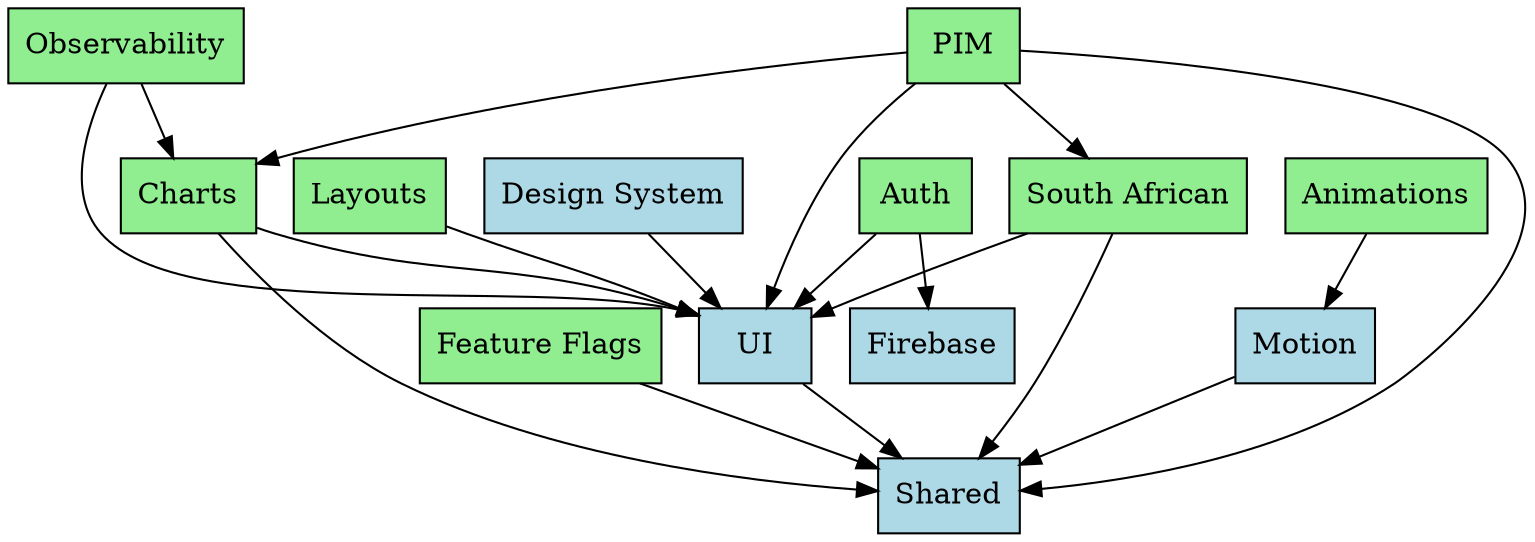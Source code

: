 digraph FrontendModules {
  rankdir="TB";
  node [shape=box, style=filled];

  // Library modules
  "ui" [label="UI", fillcolor=lightblue];
  "motion" [label="Motion", fillcolor=lightblue];
  "shared" [label="Shared", fillcolor=lightblue];
  "design-system" [label="Design System", fillcolor=lightblue];
  "firebase" [label="Firebase", fillcolor=lightblue];

  // Component groups 
  "auth" [label="Auth", fillcolor=lightgreen];
  "charts" [label="Charts", fillcolor=lightgreen];
  "feature-flags" [label="Feature Flags", fillcolor=lightgreen];
  "layouts" [label="Layouts", fillcolor=lightgreen];
  "observability" [label="Observability", fillcolor=lightgreen];
  "pim" [label="PIM", fillcolor=lightgreen];
  "south-african" [label="South African", fillcolor=lightgreen];
  "animations" [label="Animations", fillcolor=lightgreen];

  // Library dependencies
  "ui" -> "shared";
  "motion" -> "shared";
  "design-system" -> "ui";

  // Component dependencies
  "pim" -> "ui";
  "pim" -> "shared";
  "pim" -> "charts";
  "pim" -> "south-african";

  "charts" -> "ui";
  "charts" -> "shared";
  
  "layouts" -> "ui";
  "auth" -> "ui";
  "auth" -> "firebase";
  
  "observability" -> "charts";
  "observability" -> "ui";
  
  "south-african" -> "ui";
  "south-african" -> "shared";
  
  "animations" -> "motion";
  
  "feature-flags" -> "shared";
}